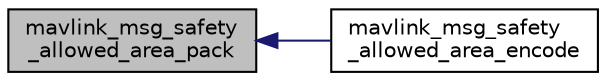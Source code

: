 digraph "mavlink_msg_safety_allowed_area_pack"
{
 // INTERACTIVE_SVG=YES
  edge [fontname="Helvetica",fontsize="10",labelfontname="Helvetica",labelfontsize="10"];
  node [fontname="Helvetica",fontsize="10",shape=record];
  rankdir="LR";
  Node1 [label="mavlink_msg_safety\l_allowed_area_pack",height=0.2,width=0.4,color="black", fillcolor="grey75", style="filled" fontcolor="black"];
  Node1 -> Node2 [dir="back",color="midnightblue",fontsize="10",style="solid",fontname="Helvetica"];
  Node2 [label="mavlink_msg_safety\l_allowed_area_encode",height=0.2,width=0.4,color="black", fillcolor="white", style="filled",URL="$v1_80_2common_2mavlink__msg__safety__allowed__area_8h.html#a95ed348a75c6822e226509d3158f1855",tooltip="Encode a safety_allowed_area struct. "];
}
